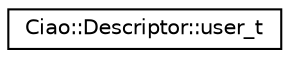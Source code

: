 digraph "Graphical Class Hierarchy"
{
  edge [fontname="Helvetica",fontsize="10",labelfontname="Helvetica",labelfontsize="10"];
  node [fontname="Helvetica",fontsize="10",shape=record];
  rankdir="LR";
  Node1 [label="Ciao::Descriptor::user_t",height=0.2,width=0.4,color="black", fillcolor="white", style="filled",URL="$d3/d65/structCiao_1_1Descriptor_1_1user__t.html"];
}
